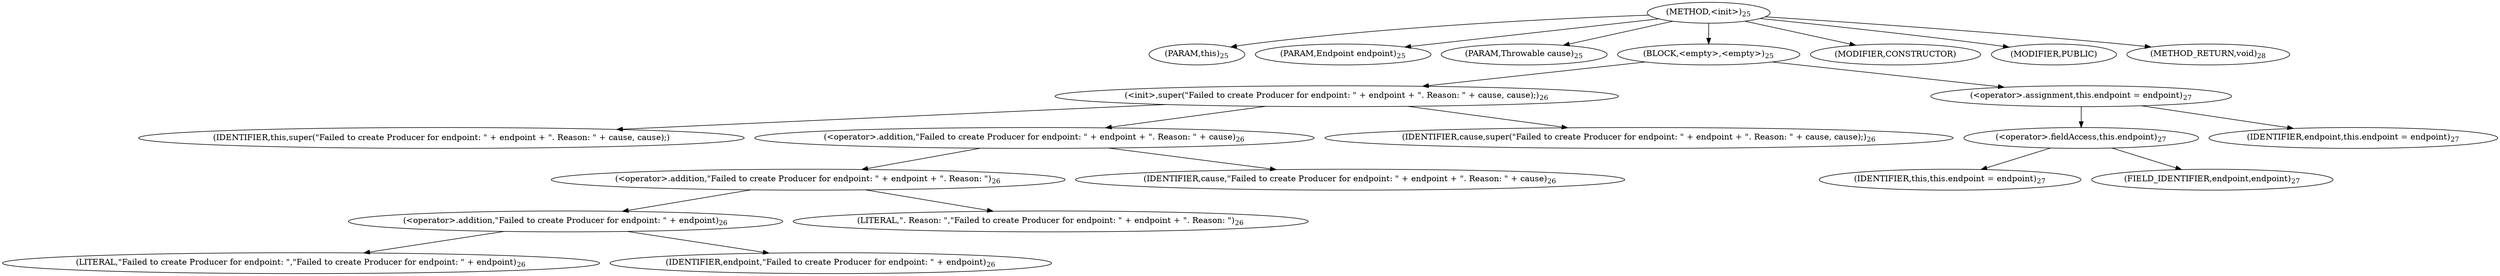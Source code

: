 digraph "&lt;init&gt;" {  
"11" [label = <(METHOD,&lt;init&gt;)<SUB>25</SUB>> ]
"4" [label = <(PARAM,this)<SUB>25</SUB>> ]
"12" [label = <(PARAM,Endpoint endpoint)<SUB>25</SUB>> ]
"13" [label = <(PARAM,Throwable cause)<SUB>25</SUB>> ]
"14" [label = <(BLOCK,&lt;empty&gt;,&lt;empty&gt;)<SUB>25</SUB>> ]
"15" [label = <(&lt;init&gt;,super(&quot;Failed to create Producer for endpoint: &quot; + endpoint + &quot;. Reason: &quot; + cause, cause);)<SUB>26</SUB>> ]
"3" [label = <(IDENTIFIER,this,super(&quot;Failed to create Producer for endpoint: &quot; + endpoint + &quot;. Reason: &quot; + cause, cause);)> ]
"16" [label = <(&lt;operator&gt;.addition,&quot;Failed to create Producer for endpoint: &quot; + endpoint + &quot;. Reason: &quot; + cause)<SUB>26</SUB>> ]
"17" [label = <(&lt;operator&gt;.addition,&quot;Failed to create Producer for endpoint: &quot; + endpoint + &quot;. Reason: &quot;)<SUB>26</SUB>> ]
"18" [label = <(&lt;operator&gt;.addition,&quot;Failed to create Producer for endpoint: &quot; + endpoint)<SUB>26</SUB>> ]
"19" [label = <(LITERAL,&quot;Failed to create Producer for endpoint: &quot;,&quot;Failed to create Producer for endpoint: &quot; + endpoint)<SUB>26</SUB>> ]
"20" [label = <(IDENTIFIER,endpoint,&quot;Failed to create Producer for endpoint: &quot; + endpoint)<SUB>26</SUB>> ]
"21" [label = <(LITERAL,&quot;. Reason: &quot;,&quot;Failed to create Producer for endpoint: &quot; + endpoint + &quot;. Reason: &quot;)<SUB>26</SUB>> ]
"22" [label = <(IDENTIFIER,cause,&quot;Failed to create Producer for endpoint: &quot; + endpoint + &quot;. Reason: &quot; + cause)<SUB>26</SUB>> ]
"23" [label = <(IDENTIFIER,cause,super(&quot;Failed to create Producer for endpoint: &quot; + endpoint + &quot;. Reason: &quot; + cause, cause);)<SUB>26</SUB>> ]
"24" [label = <(&lt;operator&gt;.assignment,this.endpoint = endpoint)<SUB>27</SUB>> ]
"25" [label = <(&lt;operator&gt;.fieldAccess,this.endpoint)<SUB>27</SUB>> ]
"5" [label = <(IDENTIFIER,this,this.endpoint = endpoint)<SUB>27</SUB>> ]
"26" [label = <(FIELD_IDENTIFIER,endpoint,endpoint)<SUB>27</SUB>> ]
"27" [label = <(IDENTIFIER,endpoint,this.endpoint = endpoint)<SUB>27</SUB>> ]
"28" [label = <(MODIFIER,CONSTRUCTOR)> ]
"29" [label = <(MODIFIER,PUBLIC)> ]
"30" [label = <(METHOD_RETURN,void)<SUB>28</SUB>> ]
  "11" -> "4" 
  "11" -> "12" 
  "11" -> "13" 
  "11" -> "14" 
  "11" -> "28" 
  "11" -> "29" 
  "11" -> "30" 
  "14" -> "15" 
  "14" -> "24" 
  "15" -> "3" 
  "15" -> "16" 
  "15" -> "23" 
  "16" -> "17" 
  "16" -> "22" 
  "17" -> "18" 
  "17" -> "21" 
  "18" -> "19" 
  "18" -> "20" 
  "24" -> "25" 
  "24" -> "27" 
  "25" -> "5" 
  "25" -> "26" 
}
